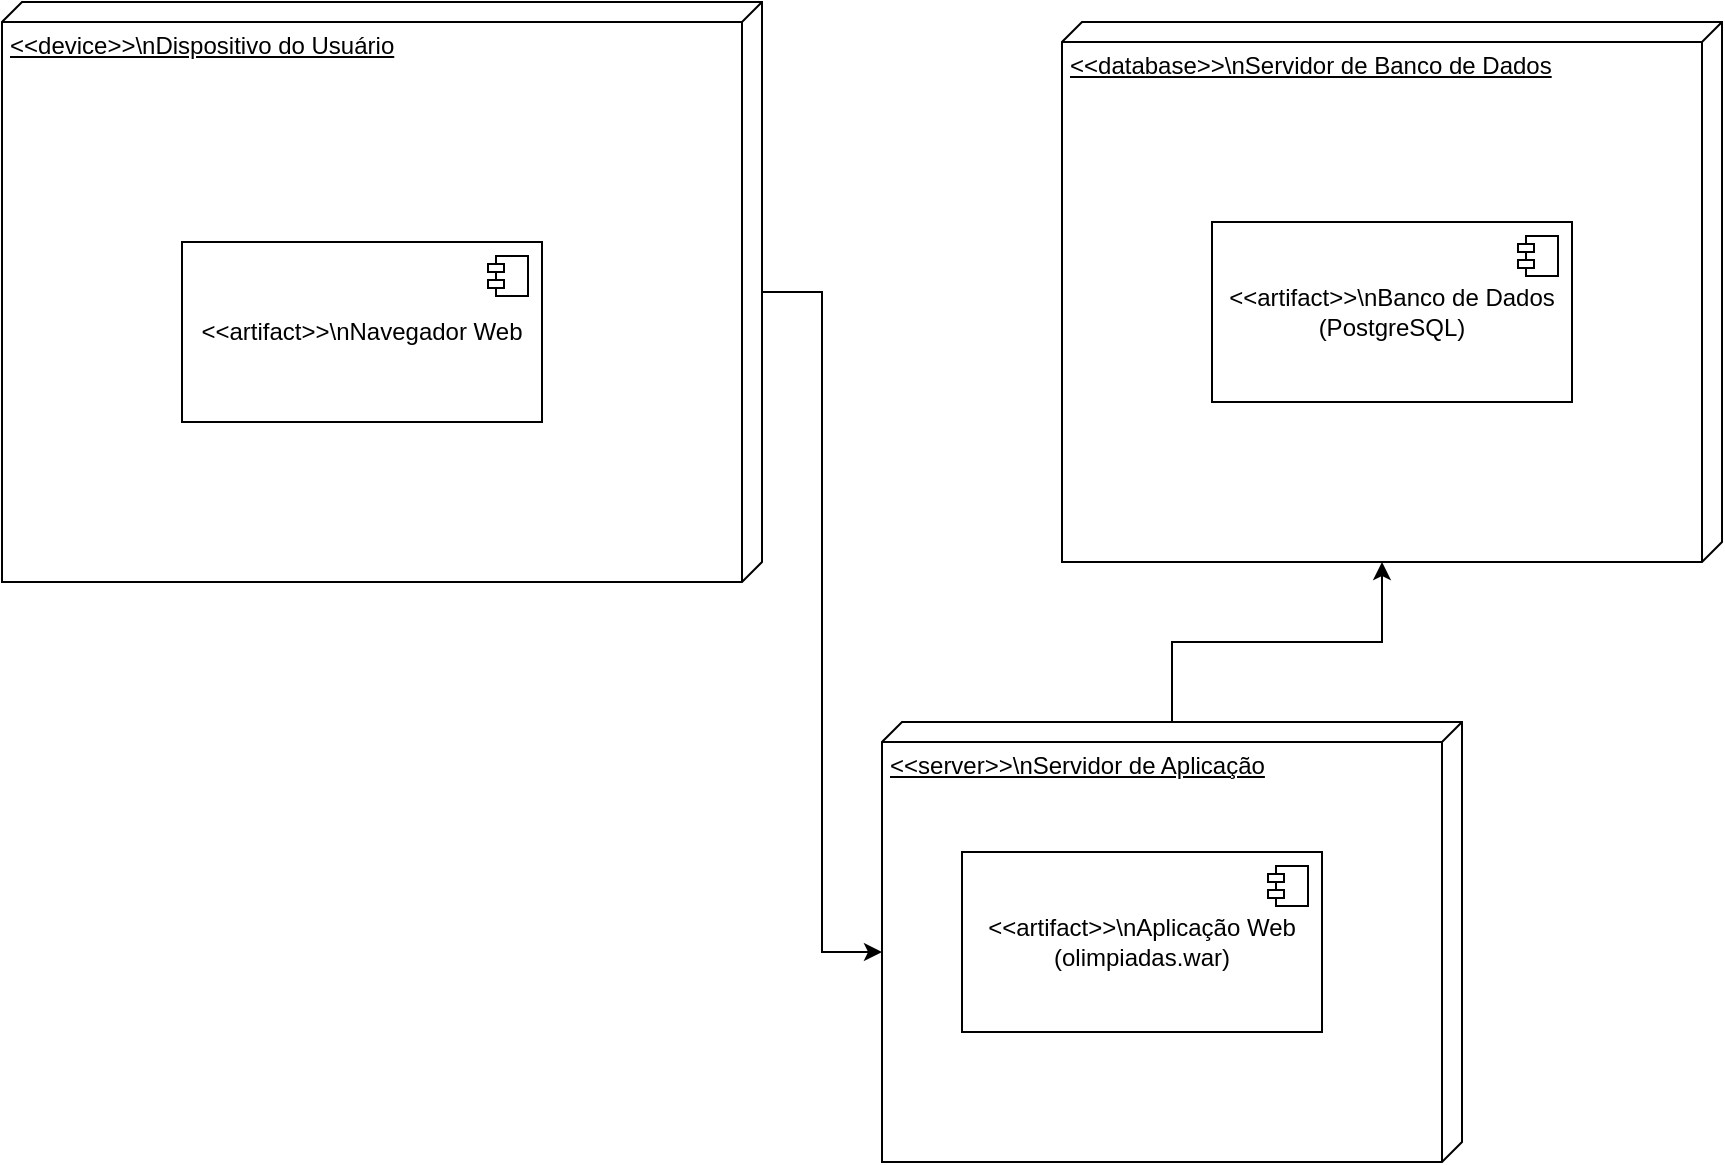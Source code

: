 <mxfile version="28.2.7">
  <diagram name="Page-1" id="e7e014a7-5840-1c2e-5031-d8a46d1fe8dd">
    <mxGraphModel dx="976" dy="664" grid="1" gridSize="10" guides="1" tooltips="1" connect="1" arrows="1" fold="1" page="1" pageScale="1" pageWidth="1169" pageHeight="826" background="none" math="0" shadow="0">
      <root>
        <mxCell id="0" />
        <mxCell id="1" parent="0" />
        <mxCell id="DvdlsZeEVbT4rl_nIu9P-41" value="&amp;lt;&amp;lt;device&amp;gt;&amp;gt;\nDispositivo do Usuário" style="verticalAlign=top;align=left;spacingTop=8;spacingLeft=2;spacingRight=12;shape=cube;size=10;direction=south;fontStyle=4;html=1;whiteSpace=wrap;" vertex="1" parent="1">
          <mxGeometry x="60" y="40" width="380" height="290" as="geometry" />
        </mxCell>
        <mxCell id="DvdlsZeEVbT4rl_nIu9P-42" value="&amp;lt;&amp;lt;server&amp;gt;&amp;gt;\nServidor de Aplicação" style="verticalAlign=top;align=left;spacingTop=8;spacingLeft=2;spacingRight=12;shape=cube;size=10;direction=south;fontStyle=4;html=1;whiteSpace=wrap;" vertex="1" parent="1">
          <mxGeometry x="500" y="400" width="290" height="220" as="geometry" />
        </mxCell>
        <mxCell id="DvdlsZeEVbT4rl_nIu9P-43" value="&amp;lt;&amp;lt;database&amp;gt;&amp;gt;\nServidor de Banco de Dados" style="verticalAlign=top;align=left;spacingTop=8;spacingLeft=2;spacingRight=12;shape=cube;size=10;direction=south;fontStyle=4;html=1;whiteSpace=wrap;" vertex="1" parent="1">
          <mxGeometry x="590" y="50" width="330" height="270" as="geometry" />
        </mxCell>
        <mxCell id="DvdlsZeEVbT4rl_nIu9P-47" value="&amp;lt;&amp;lt;artifact&amp;gt;&amp;gt;\nNavegador Web" style="html=1;dropTarget=0;whiteSpace=wrap;" vertex="1" parent="1">
          <mxGeometry x="150" y="160" width="180" height="90" as="geometry" />
        </mxCell>
        <mxCell id="DvdlsZeEVbT4rl_nIu9P-48" value="" style="shape=module;jettyWidth=8;jettyHeight=4;" vertex="1" parent="DvdlsZeEVbT4rl_nIu9P-47">
          <mxGeometry x="1" width="20" height="20" relative="1" as="geometry">
            <mxPoint x="-27" y="7" as="offset" />
          </mxGeometry>
        </mxCell>
        <mxCell id="DvdlsZeEVbT4rl_nIu9P-51" value="&amp;lt;&amp;lt;artifact&amp;gt;&amp;gt;\nAplicação Web (olimpiadas.war)" style="html=1;dropTarget=0;whiteSpace=wrap;" vertex="1" parent="1">
          <mxGeometry x="540" y="465" width="180" height="90" as="geometry" />
        </mxCell>
        <mxCell id="DvdlsZeEVbT4rl_nIu9P-52" value="" style="shape=module;jettyWidth=8;jettyHeight=4;" vertex="1" parent="DvdlsZeEVbT4rl_nIu9P-51">
          <mxGeometry x="1" width="20" height="20" relative="1" as="geometry">
            <mxPoint x="-27" y="7" as="offset" />
          </mxGeometry>
        </mxCell>
        <mxCell id="DvdlsZeEVbT4rl_nIu9P-53" value="&amp;lt;&amp;lt;artifact&amp;gt;&amp;gt;\nBanco de Dados (PostgreSQL)" style="html=1;dropTarget=0;whiteSpace=wrap;" vertex="1" parent="1">
          <mxGeometry x="665" y="150" width="180" height="90" as="geometry" />
        </mxCell>
        <mxCell id="DvdlsZeEVbT4rl_nIu9P-54" value="" style="shape=module;jettyWidth=8;jettyHeight=4;" vertex="1" parent="DvdlsZeEVbT4rl_nIu9P-53">
          <mxGeometry x="1" width="20" height="20" relative="1" as="geometry">
            <mxPoint x="-27" y="7" as="offset" />
          </mxGeometry>
        </mxCell>
        <mxCell id="DvdlsZeEVbT4rl_nIu9P-56" style="edgeStyle=orthogonalEdgeStyle;rounded=0;orthogonalLoop=1;jettySize=auto;html=1;entryX=0;entryY=0;entryDx=115;entryDy=290;entryPerimeter=0;" edge="1" parent="1" source="DvdlsZeEVbT4rl_nIu9P-41" target="DvdlsZeEVbT4rl_nIu9P-42">
          <mxGeometry relative="1" as="geometry" />
        </mxCell>
        <mxCell id="DvdlsZeEVbT4rl_nIu9P-57" style="edgeStyle=orthogonalEdgeStyle;rounded=0;orthogonalLoop=1;jettySize=auto;html=1;entryX=0;entryY=0;entryDx=270;entryDy=170;entryPerimeter=0;" edge="1" parent="1" source="DvdlsZeEVbT4rl_nIu9P-42" target="DvdlsZeEVbT4rl_nIu9P-43">
          <mxGeometry relative="1" as="geometry" />
        </mxCell>
      </root>
    </mxGraphModel>
  </diagram>
</mxfile>
